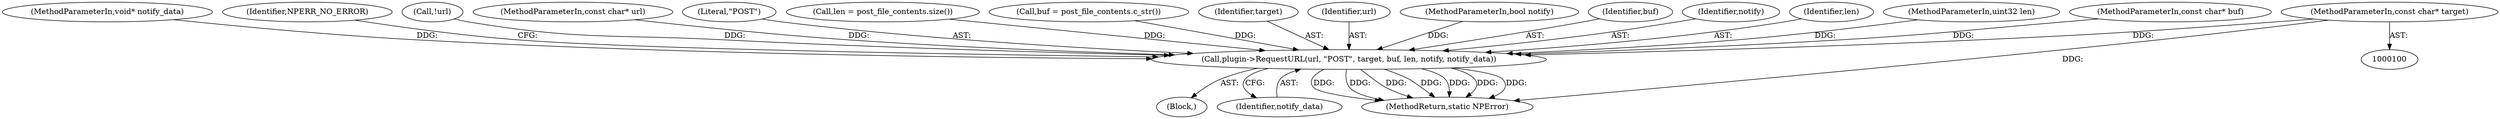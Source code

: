 digraph "0_Chrome_ea3d1d84be3d6f97bf50e76511c9e26af6895533_24@pointer" {
"1000103" [label="(MethodParameterIn,const char* target)"];
"1000197" [label="(Call,plugin->RequestURL(url, \"POST\", target, buf, len, notify, notify_data))"];
"1000108" [label="(MethodParameterIn,void* notify_data)"];
"1000206" [label="(Identifier,NPERR_NO_ERROR)"];
"1000109" [label="(Block,)"];
"1000111" [label="(Call,!url)"];
"1000102" [label="(MethodParameterIn,const char* url)"];
"1000204" [label="(Identifier,notify_data)"];
"1000199" [label="(Literal,\"POST\")"];
"1000197" [label="(Call,plugin->RequestURL(url, \"POST\", target, buf, len, notify, notify_data))"];
"1000194" [label="(Call,len = post_file_contents.size())"];
"1000207" [label="(MethodReturn,static NPError)"];
"1000191" [label="(Call,buf = post_file_contents.c_str())"];
"1000200" [label="(Identifier,target)"];
"1000198" [label="(Identifier,url)"];
"1000107" [label="(MethodParameterIn,bool notify)"];
"1000201" [label="(Identifier,buf)"];
"1000203" [label="(Identifier,notify)"];
"1000202" [label="(Identifier,len)"];
"1000103" [label="(MethodParameterIn,const char* target)"];
"1000104" [label="(MethodParameterIn,uint32 len)"];
"1000105" [label="(MethodParameterIn,const char* buf)"];
"1000103" -> "1000100"  [label="AST: "];
"1000103" -> "1000207"  [label="DDG: "];
"1000103" -> "1000197"  [label="DDG: "];
"1000197" -> "1000109"  [label="AST: "];
"1000197" -> "1000204"  [label="CFG: "];
"1000198" -> "1000197"  [label="AST: "];
"1000199" -> "1000197"  [label="AST: "];
"1000200" -> "1000197"  [label="AST: "];
"1000201" -> "1000197"  [label="AST: "];
"1000202" -> "1000197"  [label="AST: "];
"1000203" -> "1000197"  [label="AST: "];
"1000204" -> "1000197"  [label="AST: "];
"1000206" -> "1000197"  [label="CFG: "];
"1000197" -> "1000207"  [label="DDG: "];
"1000197" -> "1000207"  [label="DDG: "];
"1000197" -> "1000207"  [label="DDG: "];
"1000197" -> "1000207"  [label="DDG: "];
"1000197" -> "1000207"  [label="DDG: "];
"1000197" -> "1000207"  [label="DDG: "];
"1000197" -> "1000207"  [label="DDG: "];
"1000111" -> "1000197"  [label="DDG: "];
"1000102" -> "1000197"  [label="DDG: "];
"1000191" -> "1000197"  [label="DDG: "];
"1000105" -> "1000197"  [label="DDG: "];
"1000194" -> "1000197"  [label="DDG: "];
"1000104" -> "1000197"  [label="DDG: "];
"1000107" -> "1000197"  [label="DDG: "];
"1000108" -> "1000197"  [label="DDG: "];
}

